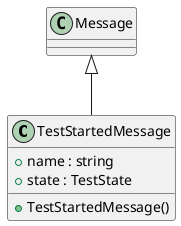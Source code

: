 @startuml
class TestStartedMessage {
    + name : string
    + state : TestState
    + TestStartedMessage()
}
Message <|-- TestStartedMessage
@enduml

